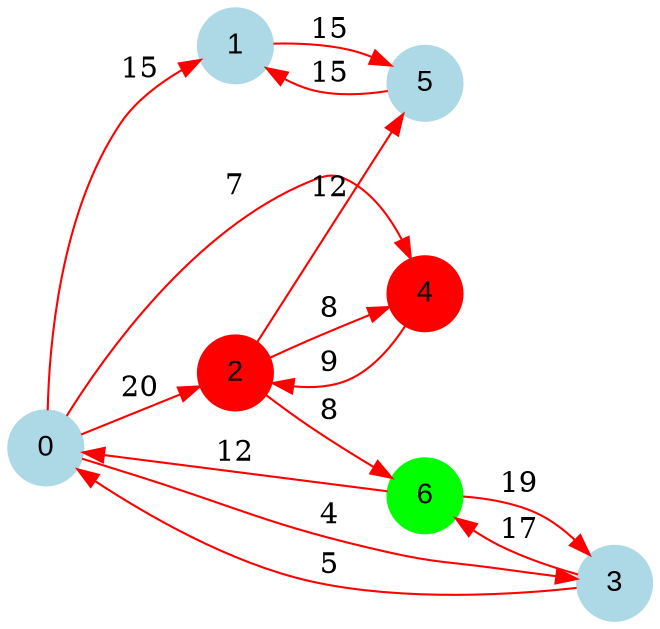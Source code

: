 digraph graphe {
rankdir = LR;
edge [color=red];
0 [fontname="Arial", shape = circle, color=lightblue, style=filled];
1 [fontname="Arial", shape = circle, color=lightblue, style=filled];
2 [fontname="Arial", shape = circle, color=red, style=filled];
3 [fontname="Arial", shape = circle, color=lightblue, style=filled];
4 [fontname="Arial", shape = circle, color=red, style=filled];
5 [fontname="Arial", shape = circle, color=lightblue, style=filled];
6 [fontname="Arial", shape = circle, color=green, style=filled];
	0 -> 1 [label = "15"];
	0 -> 2 [label = "20"];
	0 -> 3 [label = "4"];
	0 -> 4 [label = "7"];
	1 -> 5 [label = "15"];
	2 -> 4 [label = "8"];
	2 -> 5 [label = "12"];
	2 -> 6 [label = "8"];
	3 -> 0 [label = "5"];
	3 -> 6 [label = "17"];
	4 -> 2 [label = "9"];
	5 -> 1 [label = "15"];
	6 -> 0 [label = "12"];
	6 -> 3 [label = "19"];
}